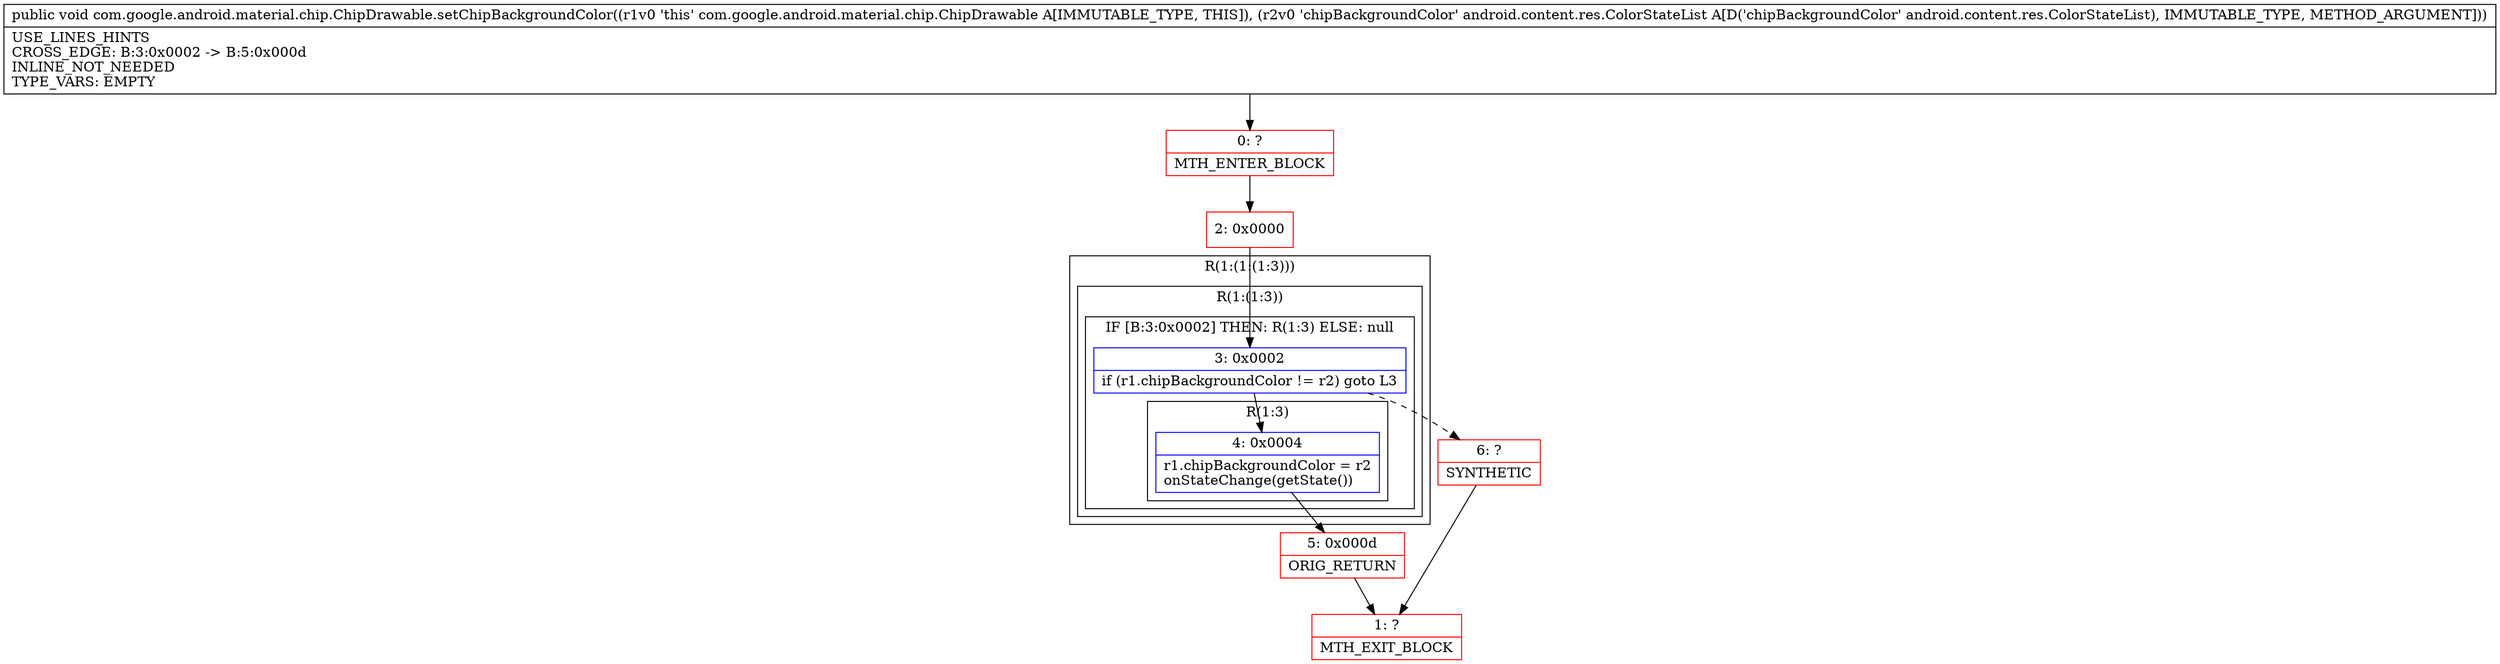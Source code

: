 digraph "CFG forcom.google.android.material.chip.ChipDrawable.setChipBackgroundColor(Landroid\/content\/res\/ColorStateList;)V" {
subgraph cluster_Region_1934581958 {
label = "R(1:(1:(1:3)))";
node [shape=record,color=blue];
subgraph cluster_Region_821297219 {
label = "R(1:(1:3))";
node [shape=record,color=blue];
subgraph cluster_IfRegion_216220059 {
label = "IF [B:3:0x0002] THEN: R(1:3) ELSE: null";
node [shape=record,color=blue];
Node_3 [shape=record,label="{3\:\ 0x0002|if (r1.chipBackgroundColor != r2) goto L3\l}"];
subgraph cluster_Region_934900955 {
label = "R(1:3)";
node [shape=record,color=blue];
Node_4 [shape=record,label="{4\:\ 0x0004|r1.chipBackgroundColor = r2\lonStateChange(getState())\l}"];
}
}
}
}
Node_0 [shape=record,color=red,label="{0\:\ ?|MTH_ENTER_BLOCK\l}"];
Node_2 [shape=record,color=red,label="{2\:\ 0x0000}"];
Node_5 [shape=record,color=red,label="{5\:\ 0x000d|ORIG_RETURN\l}"];
Node_1 [shape=record,color=red,label="{1\:\ ?|MTH_EXIT_BLOCK\l}"];
Node_6 [shape=record,color=red,label="{6\:\ ?|SYNTHETIC\l}"];
MethodNode[shape=record,label="{public void com.google.android.material.chip.ChipDrawable.setChipBackgroundColor((r1v0 'this' com.google.android.material.chip.ChipDrawable A[IMMUTABLE_TYPE, THIS]), (r2v0 'chipBackgroundColor' android.content.res.ColorStateList A[D('chipBackgroundColor' android.content.res.ColorStateList), IMMUTABLE_TYPE, METHOD_ARGUMENT]))  | USE_LINES_HINTS\lCROSS_EDGE: B:3:0x0002 \-\> B:5:0x000d\lINLINE_NOT_NEEDED\lTYPE_VARS: EMPTY\l}"];
MethodNode -> Node_0;Node_3 -> Node_4;
Node_3 -> Node_6[style=dashed];
Node_4 -> Node_5;
Node_0 -> Node_2;
Node_2 -> Node_3;
Node_5 -> Node_1;
Node_6 -> Node_1;
}


